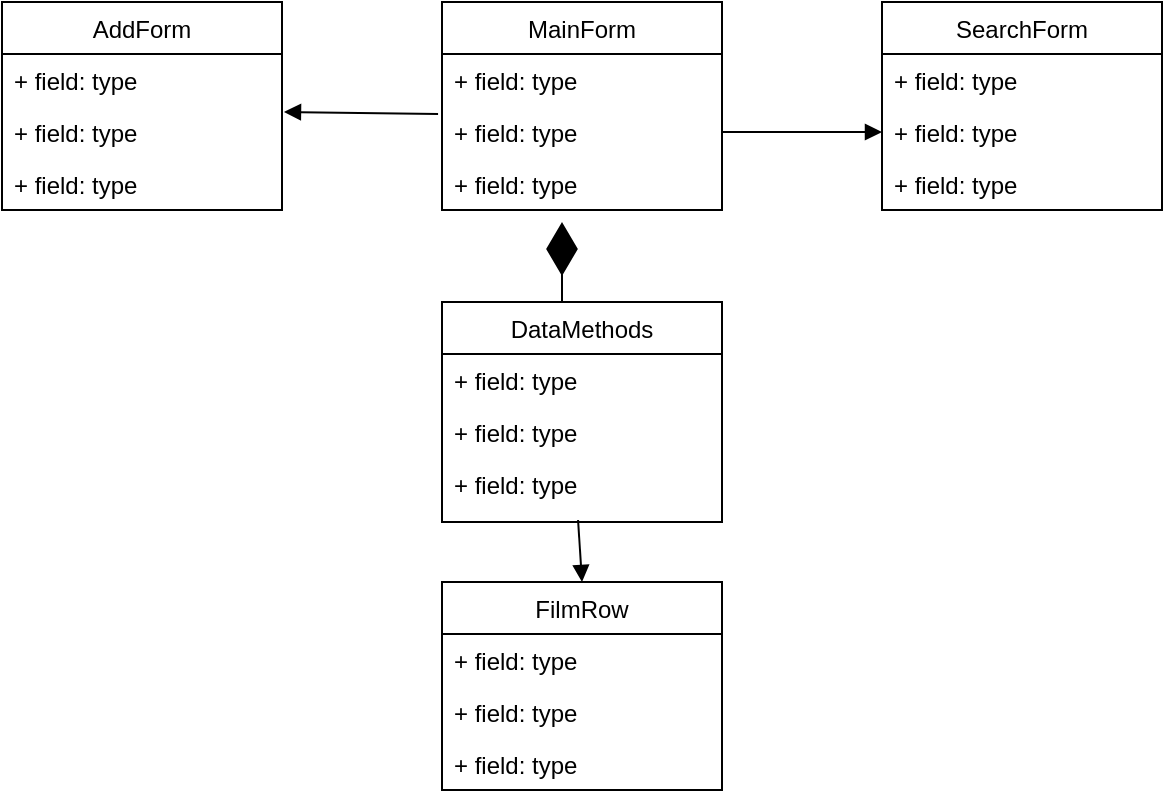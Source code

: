 <mxfile version="13.1.11" type="device"><diagram id="C5RBs43oDa-KdzZeNtuy" name="Page-1"><mxGraphModel dx="868" dy="450" grid="1" gridSize="10" guides="1" tooltips="1" connect="1" arrows="1" fold="1" page="1" pageScale="1" pageWidth="827" pageHeight="1169" math="0" shadow="0"><root><mxCell id="WIyWlLk6GJQsqaUBKTNV-0"/><mxCell id="WIyWlLk6GJQsqaUBKTNV-1" parent="WIyWlLk6GJQsqaUBKTNV-0"/><mxCell id="qfH2bYynP7ZSrqUjKpRQ-0" value="MainForm" style="swimlane;fontStyle=0;childLayout=stackLayout;horizontal=1;startSize=26;fillColor=none;horizontalStack=0;resizeParent=1;resizeParentMax=0;resizeLast=0;collapsible=1;marginBottom=0;" vertex="1" parent="WIyWlLk6GJQsqaUBKTNV-1"><mxGeometry x="290" y="90" width="140" height="104" as="geometry"/></mxCell><mxCell id="qfH2bYynP7ZSrqUjKpRQ-1" value="+ field: type" style="text;strokeColor=none;fillColor=none;align=left;verticalAlign=top;spacingLeft=4;spacingRight=4;overflow=hidden;rotatable=0;points=[[0,0.5],[1,0.5]];portConstraint=eastwest;" vertex="1" parent="qfH2bYynP7ZSrqUjKpRQ-0"><mxGeometry y="26" width="140" height="26" as="geometry"/></mxCell><mxCell id="qfH2bYynP7ZSrqUjKpRQ-2" value="+ field: type" style="text;strokeColor=none;fillColor=none;align=left;verticalAlign=top;spacingLeft=4;spacingRight=4;overflow=hidden;rotatable=0;points=[[0,0.5],[1,0.5]];portConstraint=eastwest;" vertex="1" parent="qfH2bYynP7ZSrqUjKpRQ-0"><mxGeometry y="52" width="140" height="26" as="geometry"/></mxCell><mxCell id="qfH2bYynP7ZSrqUjKpRQ-3" value="+ field: type" style="text;strokeColor=none;fillColor=none;align=left;verticalAlign=top;spacingLeft=4;spacingRight=4;overflow=hidden;rotatable=0;points=[[0,0.5],[1,0.5]];portConstraint=eastwest;" vertex="1" parent="qfH2bYynP7ZSrqUjKpRQ-0"><mxGeometry y="78" width="140" height="26" as="geometry"/></mxCell><mxCell id="qfH2bYynP7ZSrqUjKpRQ-4" value="DataMethods" style="swimlane;fontStyle=0;childLayout=stackLayout;horizontal=1;startSize=26;fillColor=none;horizontalStack=0;resizeParent=1;resizeParentMax=0;resizeLast=0;collapsible=1;marginBottom=0;" vertex="1" parent="WIyWlLk6GJQsqaUBKTNV-1"><mxGeometry x="290" y="240" width="140" height="110" as="geometry"/></mxCell><mxCell id="qfH2bYynP7ZSrqUjKpRQ-5" value="+ field: type" style="text;strokeColor=none;fillColor=none;align=left;verticalAlign=top;spacingLeft=4;spacingRight=4;overflow=hidden;rotatable=0;points=[[0,0.5],[1,0.5]];portConstraint=eastwest;" vertex="1" parent="qfH2bYynP7ZSrqUjKpRQ-4"><mxGeometry y="26" width="140" height="26" as="geometry"/></mxCell><mxCell id="qfH2bYynP7ZSrqUjKpRQ-6" value="+ field: type" style="text;strokeColor=none;fillColor=none;align=left;verticalAlign=top;spacingLeft=4;spacingRight=4;overflow=hidden;rotatable=0;points=[[0,0.5],[1,0.5]];portConstraint=eastwest;" vertex="1" parent="qfH2bYynP7ZSrqUjKpRQ-4"><mxGeometry y="52" width="140" height="26" as="geometry"/></mxCell><mxCell id="qfH2bYynP7ZSrqUjKpRQ-7" value="+ field: type" style="text;strokeColor=none;fillColor=none;align=left;verticalAlign=top;spacingLeft=4;spacingRight=4;overflow=hidden;rotatable=0;points=[[0,0.5],[1,0.5]];portConstraint=eastwest;" vertex="1" parent="qfH2bYynP7ZSrqUjKpRQ-4"><mxGeometry y="78" width="140" height="32" as="geometry"/></mxCell><mxCell id="qfH2bYynP7ZSrqUjKpRQ-8" value="FilmRow" style="swimlane;fontStyle=0;childLayout=stackLayout;horizontal=1;startSize=26;fillColor=none;horizontalStack=0;resizeParent=1;resizeParentMax=0;resizeLast=0;collapsible=1;marginBottom=0;" vertex="1" parent="WIyWlLk6GJQsqaUBKTNV-1"><mxGeometry x="290" y="380" width="140" height="104" as="geometry"/></mxCell><mxCell id="qfH2bYynP7ZSrqUjKpRQ-9" value="+ field: type" style="text;strokeColor=none;fillColor=none;align=left;verticalAlign=top;spacingLeft=4;spacingRight=4;overflow=hidden;rotatable=0;points=[[0,0.5],[1,0.5]];portConstraint=eastwest;" vertex="1" parent="qfH2bYynP7ZSrqUjKpRQ-8"><mxGeometry y="26" width="140" height="26" as="geometry"/></mxCell><mxCell id="qfH2bYynP7ZSrqUjKpRQ-10" value="+ field: type" style="text;strokeColor=none;fillColor=none;align=left;verticalAlign=top;spacingLeft=4;spacingRight=4;overflow=hidden;rotatable=0;points=[[0,0.5],[1,0.5]];portConstraint=eastwest;" vertex="1" parent="qfH2bYynP7ZSrqUjKpRQ-8"><mxGeometry y="52" width="140" height="26" as="geometry"/></mxCell><mxCell id="qfH2bYynP7ZSrqUjKpRQ-11" value="+ field: type" style="text;strokeColor=none;fillColor=none;align=left;verticalAlign=top;spacingLeft=4;spacingRight=4;overflow=hidden;rotatable=0;points=[[0,0.5],[1,0.5]];portConstraint=eastwest;" vertex="1" parent="qfH2bYynP7ZSrqUjKpRQ-8"><mxGeometry y="78" width="140" height="26" as="geometry"/></mxCell><mxCell id="qfH2bYynP7ZSrqUjKpRQ-12" value="" style="endArrow=diamondThin;endFill=1;endSize=24;html=1;" edge="1" parent="WIyWlLk6GJQsqaUBKTNV-1"><mxGeometry width="160" relative="1" as="geometry"><mxPoint x="350" y="240" as="sourcePoint"/><mxPoint x="350" y="200" as="targetPoint"/></mxGeometry></mxCell><mxCell id="qfH2bYynP7ZSrqUjKpRQ-14" value="" style="html=1;verticalAlign=bottom;endArrow=block;entryX=0.5;entryY=0;entryDx=0;entryDy=0;exitX=0.486;exitY=0.969;exitDx=0;exitDy=0;exitPerimeter=0;" edge="1" parent="WIyWlLk6GJQsqaUBKTNV-1" source="qfH2bYynP7ZSrqUjKpRQ-7" target="qfH2bYynP7ZSrqUjKpRQ-8"><mxGeometry width="80" relative="1" as="geometry"><mxPoint x="50" y="380" as="sourcePoint"/><mxPoint x="130" y="380" as="targetPoint"/></mxGeometry></mxCell><mxCell id="qfH2bYynP7ZSrqUjKpRQ-20" value="AddForm" style="swimlane;fontStyle=0;childLayout=stackLayout;horizontal=1;startSize=26;fillColor=none;horizontalStack=0;resizeParent=1;resizeParentMax=0;resizeLast=0;collapsible=1;marginBottom=0;" vertex="1" parent="WIyWlLk6GJQsqaUBKTNV-1"><mxGeometry x="70" y="90" width="140" height="104" as="geometry"/></mxCell><mxCell id="qfH2bYynP7ZSrqUjKpRQ-21" value="+ field: type" style="text;strokeColor=none;fillColor=none;align=left;verticalAlign=top;spacingLeft=4;spacingRight=4;overflow=hidden;rotatable=0;points=[[0,0.5],[1,0.5]];portConstraint=eastwest;" vertex="1" parent="qfH2bYynP7ZSrqUjKpRQ-20"><mxGeometry y="26" width="140" height="26" as="geometry"/></mxCell><mxCell id="qfH2bYynP7ZSrqUjKpRQ-22" value="+ field: type" style="text;strokeColor=none;fillColor=none;align=left;verticalAlign=top;spacingLeft=4;spacingRight=4;overflow=hidden;rotatable=0;points=[[0,0.5],[1,0.5]];portConstraint=eastwest;" vertex="1" parent="qfH2bYynP7ZSrqUjKpRQ-20"><mxGeometry y="52" width="140" height="26" as="geometry"/></mxCell><mxCell id="qfH2bYynP7ZSrqUjKpRQ-23" value="+ field: type" style="text;strokeColor=none;fillColor=none;align=left;verticalAlign=top;spacingLeft=4;spacingRight=4;overflow=hidden;rotatable=0;points=[[0,0.5],[1,0.5]];portConstraint=eastwest;" vertex="1" parent="qfH2bYynP7ZSrqUjKpRQ-20"><mxGeometry y="78" width="140" height="26" as="geometry"/></mxCell><mxCell id="qfH2bYynP7ZSrqUjKpRQ-24" value="SearchForm" style="swimlane;fontStyle=0;childLayout=stackLayout;horizontal=1;startSize=26;fillColor=none;horizontalStack=0;resizeParent=1;resizeParentMax=0;resizeLast=0;collapsible=1;marginBottom=0;" vertex="1" parent="WIyWlLk6GJQsqaUBKTNV-1"><mxGeometry x="510" y="90" width="140" height="104" as="geometry"/></mxCell><mxCell id="qfH2bYynP7ZSrqUjKpRQ-25" value="+ field: type" style="text;strokeColor=none;fillColor=none;align=left;verticalAlign=top;spacingLeft=4;spacingRight=4;overflow=hidden;rotatable=0;points=[[0,0.5],[1,0.5]];portConstraint=eastwest;" vertex="1" parent="qfH2bYynP7ZSrqUjKpRQ-24"><mxGeometry y="26" width="140" height="26" as="geometry"/></mxCell><mxCell id="qfH2bYynP7ZSrqUjKpRQ-26" value="+ field: type" style="text;strokeColor=none;fillColor=none;align=left;verticalAlign=top;spacingLeft=4;spacingRight=4;overflow=hidden;rotatable=0;points=[[0,0.5],[1,0.5]];portConstraint=eastwest;" vertex="1" parent="qfH2bYynP7ZSrqUjKpRQ-24"><mxGeometry y="52" width="140" height="26" as="geometry"/></mxCell><mxCell id="qfH2bYynP7ZSrqUjKpRQ-27" value="+ field: type" style="text;strokeColor=none;fillColor=none;align=left;verticalAlign=top;spacingLeft=4;spacingRight=4;overflow=hidden;rotatable=0;points=[[0,0.5],[1,0.5]];portConstraint=eastwest;" vertex="1" parent="qfH2bYynP7ZSrqUjKpRQ-24"><mxGeometry y="78" width="140" height="26" as="geometry"/></mxCell><mxCell id="qfH2bYynP7ZSrqUjKpRQ-28" value="" style="html=1;verticalAlign=bottom;endArrow=block;exitX=-0.014;exitY=0.154;exitDx=0;exitDy=0;exitPerimeter=0;entryX=1.007;entryY=0.115;entryDx=0;entryDy=0;entryPerimeter=0;" edge="1" parent="WIyWlLk6GJQsqaUBKTNV-1" source="qfH2bYynP7ZSrqUjKpRQ-2" target="qfH2bYynP7ZSrqUjKpRQ-22"><mxGeometry width="80" relative="1" as="geometry"><mxPoint x="240" y="150" as="sourcePoint"/><mxPoint x="250" y="220" as="targetPoint"/></mxGeometry></mxCell><mxCell id="qfH2bYynP7ZSrqUjKpRQ-29" value="" style="html=1;verticalAlign=bottom;endArrow=block;exitX=1;exitY=0.5;exitDx=0;exitDy=0;entryX=0;entryY=0.5;entryDx=0;entryDy=0;" edge="1" parent="WIyWlLk6GJQsqaUBKTNV-1" source="qfH2bYynP7ZSrqUjKpRQ-2" target="qfH2bYynP7ZSrqUjKpRQ-26"><mxGeometry width="80" relative="1" as="geometry"><mxPoint x="470" y="150" as="sourcePoint"/><mxPoint x="470" y="110" as="targetPoint"/></mxGeometry></mxCell></root></mxGraphModel></diagram></mxfile>